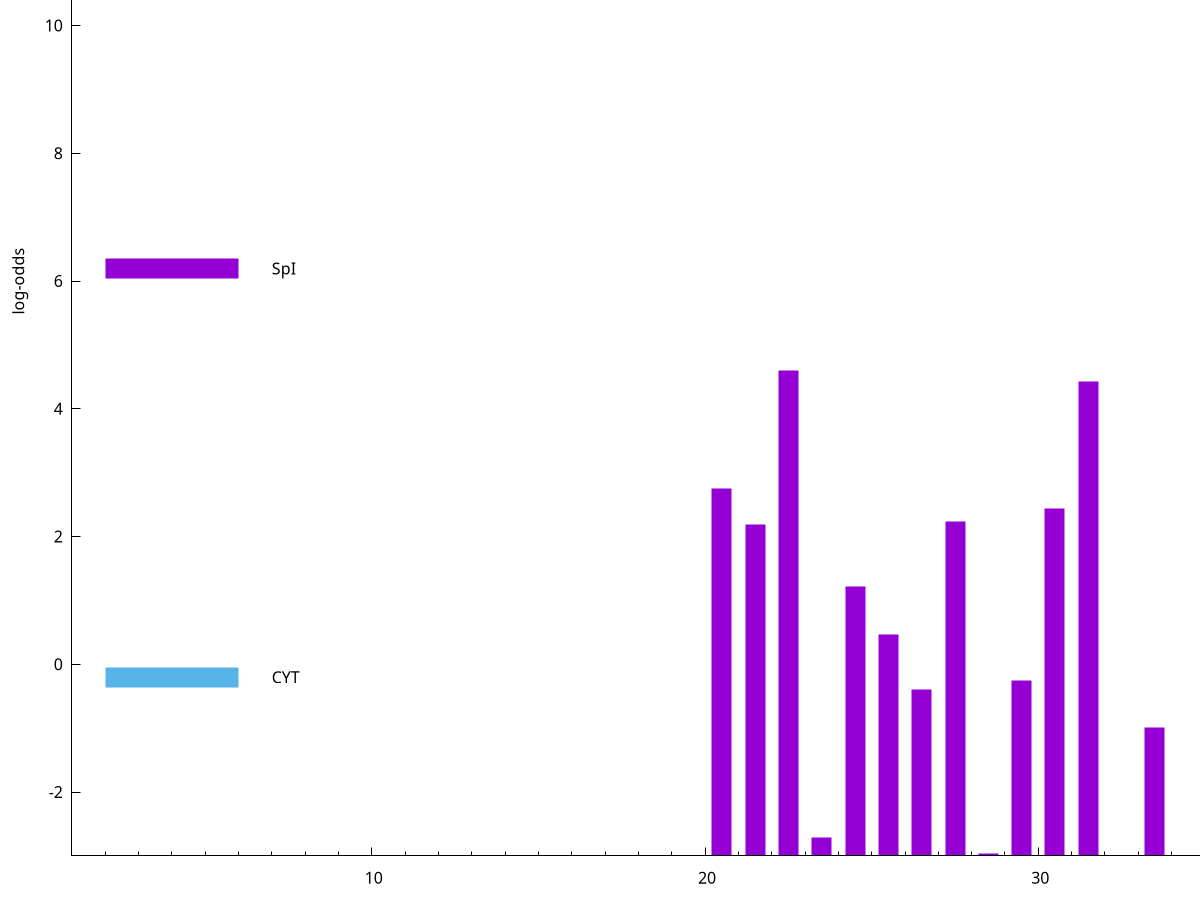 set title "LipoP predictions for SRR5666568.gff"
set size 2., 1.4
set xrange [1:70] 
set mxtics 10
set yrange [-3:15]
set y2range [0:18]
set ylabel "log-odds"
set term postscript eps color solid "Helvetica" 30
set output "SRR5666568.gff618.eps"
set arrow from 2,10.406 to 6,10.406 nohead lt 4 lw 20
set label "TMH" at 7,10.406
set arrow from 2,6.19663 to 6,6.19663 nohead lt 1 lw 20
set label "SpI" at 7,6.19663
set arrow from 2,-0.200913 to 6,-0.200913 nohead lt 3 lw 20
set label "CYT" at 7,-0.200913
set arrow from 2,10.406 to 6,10.406 nohead lt 4 lw 20
set label "TMH" at 7,10.406
# NOTE: The scores below are the log-odds scores with the threshold
# NOTE: subtracted (a hack to make gnuplot make the histogram all
# NOTE: look nice).
plot "-" axes x1y2 title "" with impulses lt 1 lw 20
22.500000 7.594290
31.500000 7.432020
20.500000 5.750040
30.500000 5.443720
27.500000 5.232570
21.500000 5.184400
24.500000 4.211520
25.500000 3.467359
29.500000 2.748160
26.500000 2.609199
33.500000 2.008854
23.500000 0.282680
28.500000 0.037880
e
exit
